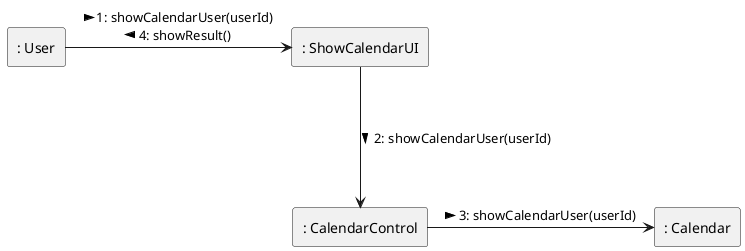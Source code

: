 @startuml uc2_2_show_calendar_c
rectangle ": User" as user
rectangle ": ShowCalendarUI" as showCalendarUI
rectangle ": CalendarControl" as controller
rectangle ": Calendar" as database2

user --r-> showCalendarUI : > 1: showCalendarUser(userId) \n 4: showResult() < 
showCalendarUI --d-> controller : > 2: showCalendarUser(userId)
controller --r-> database2 : > 3: showCalendarUser(userId)  

@enduml